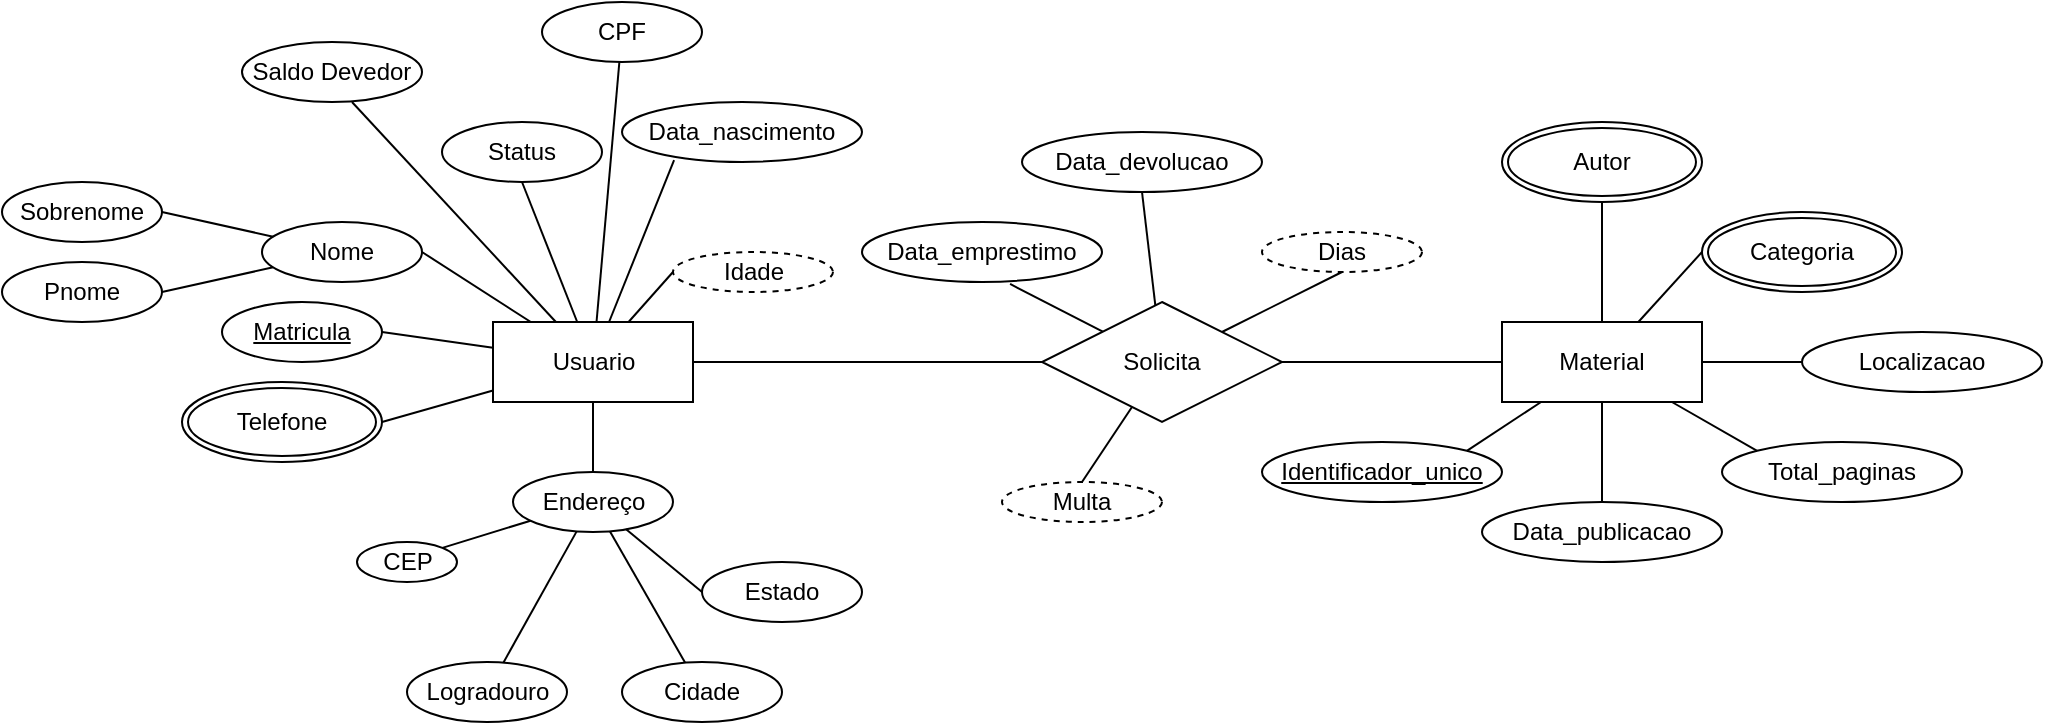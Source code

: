 <mxfile version="18.1.3" type="device"><diagram id="R2lEEEUBdFMjLlhIrx00" name="Page-1"><mxGraphModel dx="3122" dy="905" grid="1" gridSize="10" guides="1" tooltips="1" connect="1" arrows="1" fold="1" page="1" pageScale="1" pageWidth="850" pageHeight="1100" math="0" shadow="0" extFonts="Permanent Marker^https://fonts.googleapis.com/css?family=Permanent+Marker"><root><mxCell id="0"/><mxCell id="1" parent="0"/><mxCell id="1ez9wqIIADOKOuVKNo-J-9" style="edgeStyle=none;rounded=0;orthogonalLoop=1;jettySize=auto;html=1;entryX=0.617;entryY=1.033;entryDx=0;entryDy=0;entryPerimeter=0;endArrow=none;endFill=0;" edge="1" parent="1" source="_9kHrMTr5e7gGrU35kPB-60" target="eHesj9vgBygWol8r3HnZ-1"><mxGeometry relative="1" as="geometry"/></mxCell><mxCell id="1ez9wqIIADOKOuVKNo-J-10" style="edgeStyle=none;rounded=0;orthogonalLoop=1;jettySize=auto;html=1;entryX=0.5;entryY=1;entryDx=0;entryDy=0;endArrow=none;endFill=0;" edge="1" parent="1" source="_9kHrMTr5e7gGrU35kPB-60" target="eHesj9vgBygWol8r3HnZ-3"><mxGeometry relative="1" as="geometry"/></mxCell><mxCell id="1ez9wqIIADOKOuVKNo-J-11" style="edgeStyle=none;rounded=0;orthogonalLoop=1;jettySize=auto;html=1;entryX=0.5;entryY=1;entryDx=0;entryDy=0;endArrow=none;endFill=0;" edge="1" parent="1" source="_9kHrMTr5e7gGrU35kPB-60" target="eHesj9vgBygWol8r3HnZ-5"><mxGeometry relative="1" as="geometry"/></mxCell><mxCell id="1ez9wqIIADOKOuVKNo-J-12" style="edgeStyle=none;rounded=0;orthogonalLoop=1;jettySize=auto;html=1;entryX=0.5;entryY=0;entryDx=0;entryDy=0;endArrow=none;endFill=0;" edge="1" parent="1" source="_9kHrMTr5e7gGrU35kPB-60" target="eHesj9vgBygWol8r3HnZ-6"><mxGeometry relative="1" as="geometry"/></mxCell><mxCell id="1ez9wqIIADOKOuVKNo-J-13" style="edgeStyle=none;rounded=0;orthogonalLoop=1;jettySize=auto;html=1;entryX=0;entryY=0.5;entryDx=0;entryDy=0;endArrow=none;endFill=0;" edge="1" parent="1" source="_9kHrMTr5e7gGrU35kPB-60" target="_9kHrMTr5e7gGrU35kPB-63"><mxGeometry relative="1" as="geometry"/></mxCell><mxCell id="_9kHrMTr5e7gGrU35kPB-60" value="Solicita" style="shape=rhombus;perimeter=rhombusPerimeter;whiteSpace=wrap;html=1;align=center;fontSize=12;" parent="1" vertex="1"><mxGeometry x="-680" y="450" width="120" height="60" as="geometry"/></mxCell><mxCell id="eHesj9vgBygWol8r3HnZ-1" value="Data_emprestimo" style="ellipse;whiteSpace=wrap;html=1;" parent="1" vertex="1"><mxGeometry x="-770" y="410" width="120" height="30" as="geometry"/></mxCell><mxCell id="eHesj9vgBygWol8r3HnZ-3" value="Data_devolucao" style="ellipse;whiteSpace=wrap;html=1;" parent="1" vertex="1"><mxGeometry x="-690" y="365" width="120" height="30" as="geometry"/></mxCell><mxCell id="eHesj9vgBygWol8r3HnZ-5" value="Dias" style="ellipse;whiteSpace=wrap;html=1;align=center;dashed=1;fontSize=12;" parent="1" vertex="1"><mxGeometry x="-570" y="415" width="80" height="20" as="geometry"/></mxCell><mxCell id="eHesj9vgBygWol8r3HnZ-6" value="Multa" style="ellipse;whiteSpace=wrap;html=1;align=center;dashed=1;fontSize=12;" parent="1" vertex="1"><mxGeometry x="-700" y="540" width="80" height="20" as="geometry"/></mxCell><mxCell id="_9kHrMTr5e7gGrU35kPB-17" value="CPF" style="ellipse;whiteSpace=wrap;html=1;fontStyle=0" parent="1" vertex="1"><mxGeometry x="-930" y="300" width="80" height="30" as="geometry"/></mxCell><mxCell id="_9kHrMTr5e7gGrU35kPB-18" value="" style="edgeStyle=none;rounded=1;sketch=0;jumpStyle=none;orthogonalLoop=1;jettySize=auto;html=1;fontSize=20;startArrow=none;startFill=0;endArrow=none;endFill=0;strokeColor=default;" parent="1" source="_9kHrMTr5e7gGrU35kPB-1" target="_9kHrMTr5e7gGrU35kPB-17" edge="1"><mxGeometry relative="1" as="geometry"/></mxCell><mxCell id="1ez9wqIIADOKOuVKNo-J-6" style="edgeStyle=none;rounded=0;orthogonalLoop=1;jettySize=auto;html=1;entryX=0.5;entryY=0;entryDx=0;entryDy=0;endArrow=none;endFill=0;" edge="1" parent="1" source="_9kHrMTr5e7gGrU35kPB-1" target="_9kHrMTr5e7gGrU35kPB-25"><mxGeometry relative="1" as="geometry"/></mxCell><mxCell id="1ez9wqIIADOKOuVKNo-J-8" style="edgeStyle=none;rounded=0;orthogonalLoop=1;jettySize=auto;html=1;entryX=0;entryY=0.5;entryDx=0;entryDy=0;endArrow=none;endFill=0;" edge="1" parent="1" source="_9kHrMTr5e7gGrU35kPB-1" target="_9kHrMTr5e7gGrU35kPB-60"><mxGeometry relative="1" as="geometry"/></mxCell><mxCell id="1ez9wqIIADOKOuVKNo-J-20" style="edgeStyle=none;rounded=0;orthogonalLoop=1;jettySize=auto;html=1;entryX=0.217;entryY=0.967;entryDx=0;entryDy=0;entryPerimeter=0;endArrow=none;endFill=0;" edge="1" parent="1" source="_9kHrMTr5e7gGrU35kPB-1" target="_9kHrMTr5e7gGrU35kPB-24"><mxGeometry relative="1" as="geometry"/></mxCell><mxCell id="1ez9wqIIADOKOuVKNo-J-22" style="edgeStyle=none;rounded=0;orthogonalLoop=1;jettySize=auto;html=1;entryX=0.5;entryY=1;entryDx=0;entryDy=0;endArrow=none;endFill=0;" edge="1" parent="1" source="_9kHrMTr5e7gGrU35kPB-1" target="1ez9wqIIADOKOuVKNo-J-21"><mxGeometry relative="1" as="geometry"/></mxCell><mxCell id="1ez9wqIIADOKOuVKNo-J-24" style="edgeStyle=none;rounded=0;orthogonalLoop=1;jettySize=auto;html=1;entryX=0.611;entryY=1;entryDx=0;entryDy=0;entryPerimeter=0;endArrow=none;endFill=0;" edge="1" parent="1" source="_9kHrMTr5e7gGrU35kPB-1" target="1ez9wqIIADOKOuVKNo-J-23"><mxGeometry relative="1" as="geometry"/></mxCell><mxCell id="_9kHrMTr5e7gGrU35kPB-1" value="Usuario" style="whiteSpace=wrap;html=1;align=center;" parent="1" vertex="1"><mxGeometry x="-954.5" y="460" width="100" height="40" as="geometry"/></mxCell><mxCell id="_9kHrMTr5e7gGrU35kPB-21" value="Nome" style="ellipse;whiteSpace=wrap;html=1;fontStyle=0" parent="1" vertex="1"><mxGeometry x="-1070" y="410" width="80" height="30" as="geometry"/></mxCell><mxCell id="_9kHrMTr5e7gGrU35kPB-33" style="edgeStyle=none;rounded=1;sketch=0;jumpStyle=none;orthogonalLoop=1;jettySize=auto;html=1;entryX=1;entryY=0.5;entryDx=0;entryDy=0;fontSize=12;startArrow=none;startFill=0;endArrow=none;endFill=0;strokeColor=default;" parent="1" source="_9kHrMTr5e7gGrU35kPB-1" target="_9kHrMTr5e7gGrU35kPB-21" edge="1"><mxGeometry relative="1" as="geometry"/></mxCell><mxCell id="_9kHrMTr5e7gGrU35kPB-22" value="Pnome" style="ellipse;whiteSpace=wrap;html=1;fontStyle=0" parent="1" vertex="1"><mxGeometry x="-1200" y="430" width="80" height="30" as="geometry"/></mxCell><mxCell id="_9kHrMTr5e7gGrU35kPB-34" style="edgeStyle=none;rounded=1;sketch=0;jumpStyle=none;orthogonalLoop=1;jettySize=auto;html=1;entryX=1;entryY=0.5;entryDx=0;entryDy=0;fontSize=12;startArrow=none;startFill=0;endArrow=none;endFill=0;strokeColor=default;" parent="1" source="_9kHrMTr5e7gGrU35kPB-21" target="_9kHrMTr5e7gGrU35kPB-22" edge="1"><mxGeometry relative="1" as="geometry"/></mxCell><mxCell id="_9kHrMTr5e7gGrU35kPB-23" value="Sobrenome" style="ellipse;whiteSpace=wrap;html=1;fontStyle=0" parent="1" vertex="1"><mxGeometry x="-1200" y="390" width="80" height="30" as="geometry"/></mxCell><mxCell id="_9kHrMTr5e7gGrU35kPB-35" style="edgeStyle=none;rounded=1;sketch=0;jumpStyle=none;orthogonalLoop=1;jettySize=auto;html=1;entryX=1;entryY=0.5;entryDx=0;entryDy=0;fontSize=12;startArrow=none;startFill=0;endArrow=none;endFill=0;strokeColor=default;" parent="1" source="_9kHrMTr5e7gGrU35kPB-21" target="_9kHrMTr5e7gGrU35kPB-23" edge="1"><mxGeometry relative="1" as="geometry"/></mxCell><mxCell id="_9kHrMTr5e7gGrU35kPB-24" value="Data_nascimento" style="ellipse;whiteSpace=wrap;html=1;fontStyle=0" parent="1" vertex="1"><mxGeometry x="-890" y="350" width="120" height="30" as="geometry"/></mxCell><mxCell id="1ez9wqIIADOKOuVKNo-J-4" style="rounded=0;orthogonalLoop=1;jettySize=auto;html=1;entryX=1;entryY=0;entryDx=0;entryDy=0;endArrow=none;endFill=0;" edge="1" parent="1" source="_9kHrMTr5e7gGrU35kPB-25" target="_9kHrMTr5e7gGrU35kPB-27"><mxGeometry relative="1" as="geometry"/></mxCell><mxCell id="1ez9wqIIADOKOuVKNo-J-5" style="edgeStyle=none;rounded=0;orthogonalLoop=1;jettySize=auto;html=1;endArrow=none;endFill=0;" edge="1" parent="1" source="_9kHrMTr5e7gGrU35kPB-25" target="_9kHrMTr5e7gGrU35kPB-28"><mxGeometry relative="1" as="geometry"/></mxCell><mxCell id="_9kHrMTr5e7gGrU35kPB-25" value="Endereço" style="ellipse;whiteSpace=wrap;html=1;fontStyle=0" parent="1" vertex="1"><mxGeometry x="-944.5" y="535" width="80" height="30" as="geometry"/></mxCell><mxCell id="_9kHrMTr5e7gGrU35kPB-26" value="Logradouro" style="ellipse;whiteSpace=wrap;html=1;fontStyle=0" parent="1" vertex="1"><mxGeometry x="-997.5" y="630" width="80" height="30" as="geometry"/></mxCell><mxCell id="_9kHrMTr5e7gGrU35kPB-42" style="edgeStyle=none;rounded=1;sketch=0;jumpStyle=none;orthogonalLoop=1;jettySize=auto;html=1;fontSize=12;startArrow=none;startFill=0;endArrow=none;endFill=0;strokeColor=default;" parent="1" source="_9kHrMTr5e7gGrU35kPB-25" target="_9kHrMTr5e7gGrU35kPB-26" edge="1"><mxGeometry relative="1" as="geometry"/></mxCell><mxCell id="_9kHrMTr5e7gGrU35kPB-27" value="CEP" style="ellipse;whiteSpace=wrap;html=1;fontStyle=0" parent="1" vertex="1"><mxGeometry x="-1022.5" y="570" width="50" height="20" as="geometry"/></mxCell><mxCell id="_9kHrMTr5e7gGrU35kPB-28" value="Cidade" style="ellipse;whiteSpace=wrap;html=1;fontStyle=0" parent="1" vertex="1"><mxGeometry x="-890" y="630" width="80" height="30" as="geometry"/></mxCell><mxCell id="_9kHrMTr5e7gGrU35kPB-29" value="Estado" style="ellipse;whiteSpace=wrap;html=1;fontStyle=0" parent="1" vertex="1"><mxGeometry x="-850" y="580" width="80" height="30" as="geometry"/></mxCell><mxCell id="_9kHrMTr5e7gGrU35kPB-44" style="edgeStyle=none;rounded=1;sketch=0;jumpStyle=none;orthogonalLoop=1;jettySize=auto;html=1;entryX=0;entryY=0.5;entryDx=0;entryDy=0;fontSize=12;startArrow=none;startFill=0;endArrow=none;endFill=0;strokeColor=default;" parent="1" source="_9kHrMTr5e7gGrU35kPB-25" target="_9kHrMTr5e7gGrU35kPB-29" edge="1"><mxGeometry relative="1" as="geometry"/></mxCell><mxCell id="_9kHrMTr5e7gGrU35kPB-30" value="Telefone" style="ellipse;shape=doubleEllipse;margin=3;whiteSpace=wrap;html=1;align=center;fontSize=12;" parent="1" vertex="1"><mxGeometry x="-1110" y="490" width="100" height="40" as="geometry"/></mxCell><mxCell id="_9kHrMTr5e7gGrU35kPB-39" style="edgeStyle=none;rounded=1;sketch=0;jumpStyle=none;orthogonalLoop=1;jettySize=auto;html=1;entryX=1;entryY=0.5;entryDx=0;entryDy=0;fontSize=12;startArrow=none;startFill=0;endArrow=none;endFill=0;strokeColor=default;" parent="1" source="_9kHrMTr5e7gGrU35kPB-1" target="_9kHrMTr5e7gGrU35kPB-30" edge="1"><mxGeometry relative="1" as="geometry"/></mxCell><mxCell id="_9kHrMTr5e7gGrU35kPB-31" value="Matricula" style="ellipse;whiteSpace=wrap;html=1;fontStyle=4" parent="1" vertex="1"><mxGeometry x="-1090" y="450" width="80" height="30" as="geometry"/></mxCell><mxCell id="_9kHrMTr5e7gGrU35kPB-45" style="edgeStyle=none;rounded=1;sketch=0;jumpStyle=none;orthogonalLoop=1;jettySize=auto;html=1;entryX=1;entryY=0.5;entryDx=0;entryDy=0;fontSize=12;startArrow=none;startFill=0;endArrow=none;endFill=0;strokeColor=default;" parent="1" source="_9kHrMTr5e7gGrU35kPB-1" target="_9kHrMTr5e7gGrU35kPB-31" edge="1"><mxGeometry relative="1" as="geometry"/></mxCell><mxCell id="_9kHrMTr5e7gGrU35kPB-32" value="Idade" style="ellipse;whiteSpace=wrap;html=1;align=center;dashed=1;fontSize=12;" parent="1" vertex="1"><mxGeometry x="-864.5" y="425" width="80" height="20" as="geometry"/></mxCell><mxCell id="_9kHrMTr5e7gGrU35kPB-37" style="edgeStyle=none;rounded=1;sketch=0;jumpStyle=none;orthogonalLoop=1;jettySize=auto;html=1;entryX=0;entryY=0.5;entryDx=0;entryDy=0;fontSize=12;startArrow=none;startFill=0;endArrow=none;endFill=0;strokeColor=default;" parent="1" source="_9kHrMTr5e7gGrU35kPB-1" target="_9kHrMTr5e7gGrU35kPB-32" edge="1"><mxGeometry relative="1" as="geometry"/></mxCell><mxCell id="1ez9wqIIADOKOuVKNo-J-14" style="edgeStyle=none;rounded=0;orthogonalLoop=1;jettySize=auto;html=1;endArrow=none;endFill=0;" edge="1" parent="1" source="_9kHrMTr5e7gGrU35kPB-63" target="_9kHrMTr5e7gGrU35kPB-67"><mxGeometry relative="1" as="geometry"/></mxCell><mxCell id="1ez9wqIIADOKOuVKNo-J-15" style="edgeStyle=none;rounded=0;orthogonalLoop=1;jettySize=auto;html=1;entryX=0;entryY=0.5;entryDx=0;entryDy=0;endArrow=none;endFill=0;" edge="1" parent="1" source="_9kHrMTr5e7gGrU35kPB-63" target="_9kHrMTr5e7gGrU35kPB-68"><mxGeometry relative="1" as="geometry"/></mxCell><mxCell id="1ez9wqIIADOKOuVKNo-J-16" style="edgeStyle=none;rounded=0;orthogonalLoop=1;jettySize=auto;html=1;entryX=0;entryY=0.5;entryDx=0;entryDy=0;endArrow=none;endFill=0;" edge="1" parent="1" source="_9kHrMTr5e7gGrU35kPB-63" target="_9kHrMTr5e7gGrU35kPB-69"><mxGeometry relative="1" as="geometry"/></mxCell><mxCell id="1ez9wqIIADOKOuVKNo-J-17" style="edgeStyle=none;rounded=0;orthogonalLoop=1;jettySize=auto;html=1;entryX=0;entryY=0;entryDx=0;entryDy=0;endArrow=none;endFill=0;" edge="1" parent="1" source="_9kHrMTr5e7gGrU35kPB-63" target="_9kHrMTr5e7gGrU35kPB-70"><mxGeometry relative="1" as="geometry"/></mxCell><mxCell id="1ez9wqIIADOKOuVKNo-J-18" style="edgeStyle=none;rounded=0;orthogonalLoop=1;jettySize=auto;html=1;endArrow=none;endFill=0;" edge="1" parent="1" source="_9kHrMTr5e7gGrU35kPB-63" target="_9kHrMTr5e7gGrU35kPB-66"><mxGeometry relative="1" as="geometry"/></mxCell><mxCell id="1ez9wqIIADOKOuVKNo-J-19" style="edgeStyle=none;rounded=0;orthogonalLoop=1;jettySize=auto;html=1;entryX=1;entryY=0;entryDx=0;entryDy=0;endArrow=none;endFill=0;" edge="1" parent="1" source="_9kHrMTr5e7gGrU35kPB-63" target="_9kHrMTr5e7gGrU35kPB-65"><mxGeometry relative="1" as="geometry"/></mxCell><mxCell id="_9kHrMTr5e7gGrU35kPB-63" value="Material" style="whiteSpace=wrap;html=1;align=center;" parent="1" vertex="1"><mxGeometry x="-450" y="460" width="100" height="40" as="geometry"/></mxCell><mxCell id="_9kHrMTr5e7gGrU35kPB-65" value="Identificador_unico" style="ellipse;whiteSpace=wrap;html=1;fontStyle=4" parent="1" vertex="1"><mxGeometry x="-570" y="520" width="120" height="30" as="geometry"/></mxCell><mxCell id="_9kHrMTr5e7gGrU35kPB-66" value="Data_publicacao" style="ellipse;whiteSpace=wrap;html=1;" parent="1" vertex="1"><mxGeometry x="-460" y="550" width="120" height="30" as="geometry"/></mxCell><mxCell id="_9kHrMTr5e7gGrU35kPB-67" value="Autor" style="ellipse;shape=doubleEllipse;margin=3;whiteSpace=wrap;html=1;align=center;fontSize=12;" parent="1" vertex="1"><mxGeometry x="-450" y="360" width="100" height="40" as="geometry"/></mxCell><mxCell id="_9kHrMTr5e7gGrU35kPB-68" value="Categoria" style="ellipse;shape=doubleEllipse;margin=3;whiteSpace=wrap;html=1;align=center;fontSize=12;" parent="1" vertex="1"><mxGeometry x="-350" y="405" width="100" height="40" as="geometry"/></mxCell><mxCell id="_9kHrMTr5e7gGrU35kPB-69" value="Localizacao" style="ellipse;whiteSpace=wrap;html=1;" parent="1" vertex="1"><mxGeometry x="-300" y="465" width="120" height="30" as="geometry"/></mxCell><mxCell id="_9kHrMTr5e7gGrU35kPB-70" value="Total_paginas" style="ellipse;whiteSpace=wrap;html=1;" parent="1" vertex="1"><mxGeometry x="-340" y="520" width="120" height="30" as="geometry"/></mxCell><mxCell id="1ez9wqIIADOKOuVKNo-J-21" value="Status" style="ellipse;whiteSpace=wrap;html=1;fontStyle=0" vertex="1" parent="1"><mxGeometry x="-980" y="360" width="80" height="30" as="geometry"/></mxCell><mxCell id="1ez9wqIIADOKOuVKNo-J-23" value="Saldo Devedor" style="ellipse;whiteSpace=wrap;html=1;fontStyle=0" vertex="1" parent="1"><mxGeometry x="-1080" y="320" width="90" height="30" as="geometry"/></mxCell></root></mxGraphModel></diagram></mxfile>